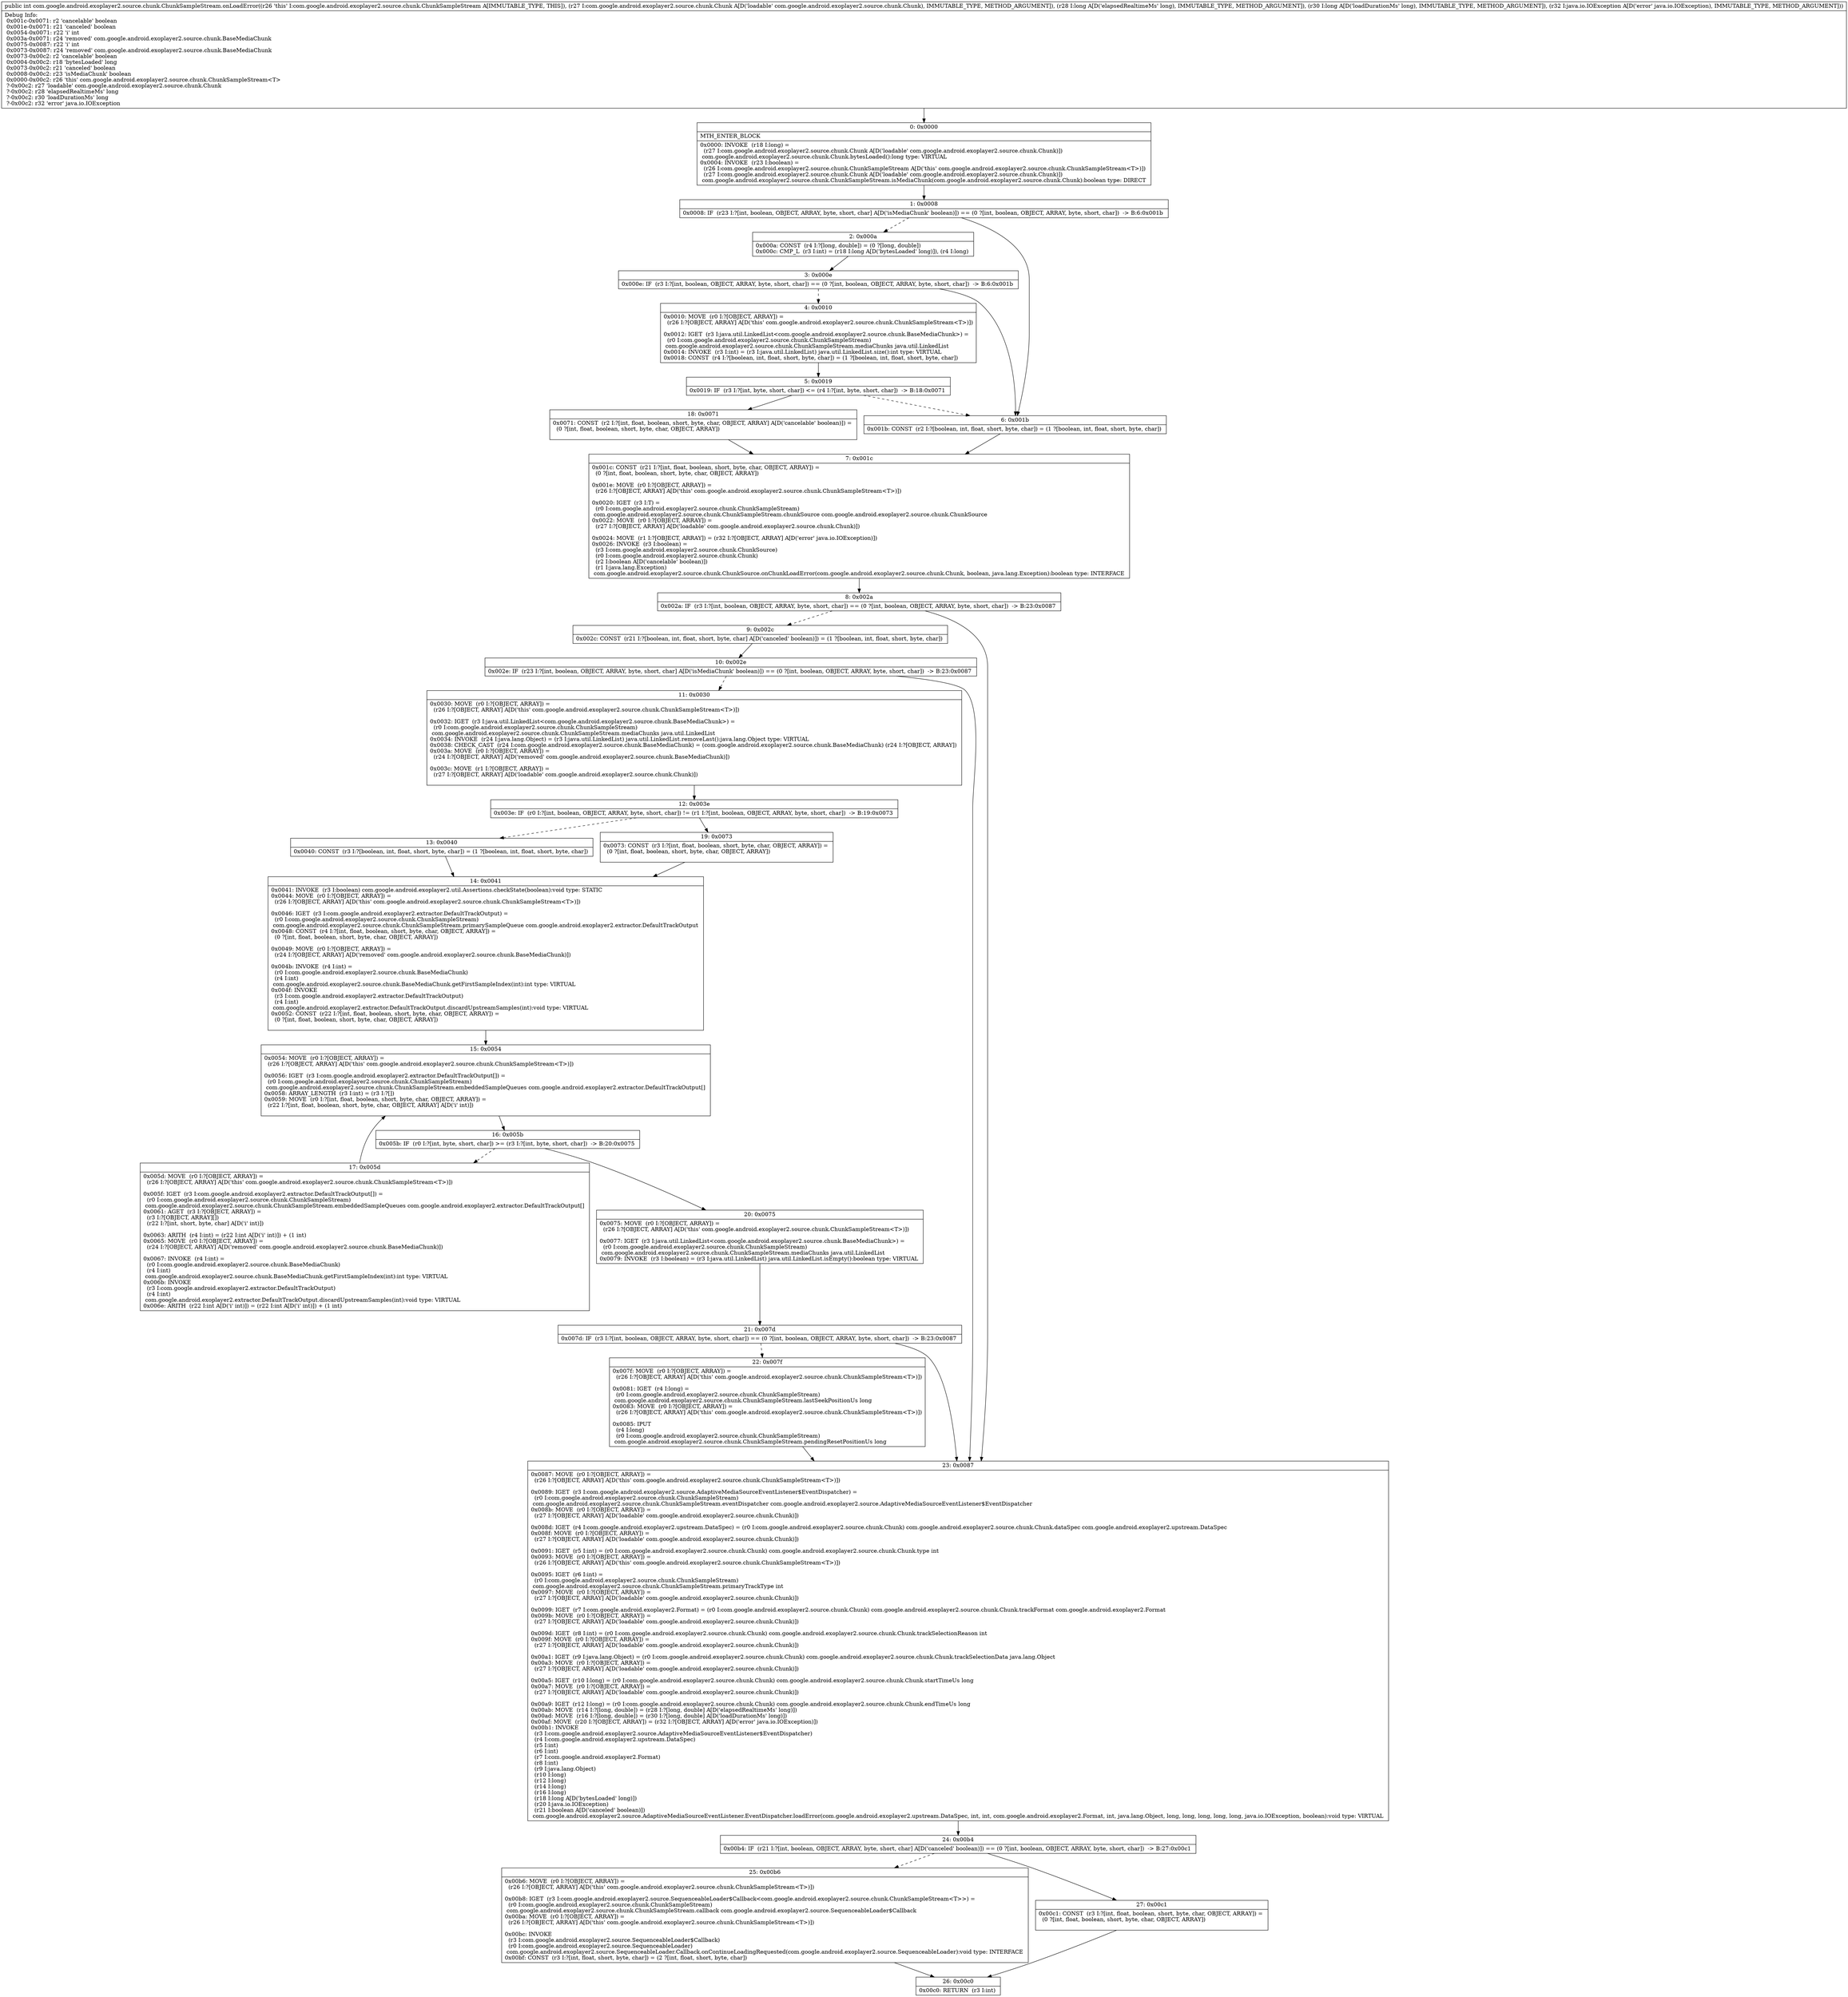 digraph "CFG forcom.google.android.exoplayer2.source.chunk.ChunkSampleStream.onLoadError(Lcom\/google\/android\/exoplayer2\/source\/chunk\/Chunk;JJLjava\/io\/IOException;)I" {
Node_0 [shape=record,label="{0\:\ 0x0000|MTH_ENTER_BLOCK\l|0x0000: INVOKE  (r18 I:long) = \l  (r27 I:com.google.android.exoplayer2.source.chunk.Chunk A[D('loadable' com.google.android.exoplayer2.source.chunk.Chunk)])\l com.google.android.exoplayer2.source.chunk.Chunk.bytesLoaded():long type: VIRTUAL \l0x0004: INVOKE  (r23 I:boolean) = \l  (r26 I:com.google.android.exoplayer2.source.chunk.ChunkSampleStream A[D('this' com.google.android.exoplayer2.source.chunk.ChunkSampleStream\<T\>)])\l  (r27 I:com.google.android.exoplayer2.source.chunk.Chunk A[D('loadable' com.google.android.exoplayer2.source.chunk.Chunk)])\l com.google.android.exoplayer2.source.chunk.ChunkSampleStream.isMediaChunk(com.google.android.exoplayer2.source.chunk.Chunk):boolean type: DIRECT \l}"];
Node_1 [shape=record,label="{1\:\ 0x0008|0x0008: IF  (r23 I:?[int, boolean, OBJECT, ARRAY, byte, short, char] A[D('isMediaChunk' boolean)]) == (0 ?[int, boolean, OBJECT, ARRAY, byte, short, char])  \-\> B:6:0x001b \l}"];
Node_2 [shape=record,label="{2\:\ 0x000a|0x000a: CONST  (r4 I:?[long, double]) = (0 ?[long, double]) \l0x000c: CMP_L  (r3 I:int) = (r18 I:long A[D('bytesLoaded' long)]), (r4 I:long) \l}"];
Node_3 [shape=record,label="{3\:\ 0x000e|0x000e: IF  (r3 I:?[int, boolean, OBJECT, ARRAY, byte, short, char]) == (0 ?[int, boolean, OBJECT, ARRAY, byte, short, char])  \-\> B:6:0x001b \l}"];
Node_4 [shape=record,label="{4\:\ 0x0010|0x0010: MOVE  (r0 I:?[OBJECT, ARRAY]) = \l  (r26 I:?[OBJECT, ARRAY] A[D('this' com.google.android.exoplayer2.source.chunk.ChunkSampleStream\<T\>)])\l \l0x0012: IGET  (r3 I:java.util.LinkedList\<com.google.android.exoplayer2.source.chunk.BaseMediaChunk\>) = \l  (r0 I:com.google.android.exoplayer2.source.chunk.ChunkSampleStream)\l com.google.android.exoplayer2.source.chunk.ChunkSampleStream.mediaChunks java.util.LinkedList \l0x0014: INVOKE  (r3 I:int) = (r3 I:java.util.LinkedList) java.util.LinkedList.size():int type: VIRTUAL \l0x0018: CONST  (r4 I:?[boolean, int, float, short, byte, char]) = (1 ?[boolean, int, float, short, byte, char]) \l}"];
Node_5 [shape=record,label="{5\:\ 0x0019|0x0019: IF  (r3 I:?[int, byte, short, char]) \<= (r4 I:?[int, byte, short, char])  \-\> B:18:0x0071 \l}"];
Node_6 [shape=record,label="{6\:\ 0x001b|0x001b: CONST  (r2 I:?[boolean, int, float, short, byte, char]) = (1 ?[boolean, int, float, short, byte, char]) \l}"];
Node_7 [shape=record,label="{7\:\ 0x001c|0x001c: CONST  (r21 I:?[int, float, boolean, short, byte, char, OBJECT, ARRAY]) = \l  (0 ?[int, float, boolean, short, byte, char, OBJECT, ARRAY])\l \l0x001e: MOVE  (r0 I:?[OBJECT, ARRAY]) = \l  (r26 I:?[OBJECT, ARRAY] A[D('this' com.google.android.exoplayer2.source.chunk.ChunkSampleStream\<T\>)])\l \l0x0020: IGET  (r3 I:T) = \l  (r0 I:com.google.android.exoplayer2.source.chunk.ChunkSampleStream)\l com.google.android.exoplayer2.source.chunk.ChunkSampleStream.chunkSource com.google.android.exoplayer2.source.chunk.ChunkSource \l0x0022: MOVE  (r0 I:?[OBJECT, ARRAY]) = \l  (r27 I:?[OBJECT, ARRAY] A[D('loadable' com.google.android.exoplayer2.source.chunk.Chunk)])\l \l0x0024: MOVE  (r1 I:?[OBJECT, ARRAY]) = (r32 I:?[OBJECT, ARRAY] A[D('error' java.io.IOException)]) \l0x0026: INVOKE  (r3 I:boolean) = \l  (r3 I:com.google.android.exoplayer2.source.chunk.ChunkSource)\l  (r0 I:com.google.android.exoplayer2.source.chunk.Chunk)\l  (r2 I:boolean A[D('cancelable' boolean)])\l  (r1 I:java.lang.Exception)\l com.google.android.exoplayer2.source.chunk.ChunkSource.onChunkLoadError(com.google.android.exoplayer2.source.chunk.Chunk, boolean, java.lang.Exception):boolean type: INTERFACE \l}"];
Node_8 [shape=record,label="{8\:\ 0x002a|0x002a: IF  (r3 I:?[int, boolean, OBJECT, ARRAY, byte, short, char]) == (0 ?[int, boolean, OBJECT, ARRAY, byte, short, char])  \-\> B:23:0x0087 \l}"];
Node_9 [shape=record,label="{9\:\ 0x002c|0x002c: CONST  (r21 I:?[boolean, int, float, short, byte, char] A[D('canceled' boolean)]) = (1 ?[boolean, int, float, short, byte, char]) \l}"];
Node_10 [shape=record,label="{10\:\ 0x002e|0x002e: IF  (r23 I:?[int, boolean, OBJECT, ARRAY, byte, short, char] A[D('isMediaChunk' boolean)]) == (0 ?[int, boolean, OBJECT, ARRAY, byte, short, char])  \-\> B:23:0x0087 \l}"];
Node_11 [shape=record,label="{11\:\ 0x0030|0x0030: MOVE  (r0 I:?[OBJECT, ARRAY]) = \l  (r26 I:?[OBJECT, ARRAY] A[D('this' com.google.android.exoplayer2.source.chunk.ChunkSampleStream\<T\>)])\l \l0x0032: IGET  (r3 I:java.util.LinkedList\<com.google.android.exoplayer2.source.chunk.BaseMediaChunk\>) = \l  (r0 I:com.google.android.exoplayer2.source.chunk.ChunkSampleStream)\l com.google.android.exoplayer2.source.chunk.ChunkSampleStream.mediaChunks java.util.LinkedList \l0x0034: INVOKE  (r24 I:java.lang.Object) = (r3 I:java.util.LinkedList) java.util.LinkedList.removeLast():java.lang.Object type: VIRTUAL \l0x0038: CHECK_CAST  (r24 I:com.google.android.exoplayer2.source.chunk.BaseMediaChunk) = (com.google.android.exoplayer2.source.chunk.BaseMediaChunk) (r24 I:?[OBJECT, ARRAY]) \l0x003a: MOVE  (r0 I:?[OBJECT, ARRAY]) = \l  (r24 I:?[OBJECT, ARRAY] A[D('removed' com.google.android.exoplayer2.source.chunk.BaseMediaChunk)])\l \l0x003c: MOVE  (r1 I:?[OBJECT, ARRAY]) = \l  (r27 I:?[OBJECT, ARRAY] A[D('loadable' com.google.android.exoplayer2.source.chunk.Chunk)])\l \l}"];
Node_12 [shape=record,label="{12\:\ 0x003e|0x003e: IF  (r0 I:?[int, boolean, OBJECT, ARRAY, byte, short, char]) != (r1 I:?[int, boolean, OBJECT, ARRAY, byte, short, char])  \-\> B:19:0x0073 \l}"];
Node_13 [shape=record,label="{13\:\ 0x0040|0x0040: CONST  (r3 I:?[boolean, int, float, short, byte, char]) = (1 ?[boolean, int, float, short, byte, char]) \l}"];
Node_14 [shape=record,label="{14\:\ 0x0041|0x0041: INVOKE  (r3 I:boolean) com.google.android.exoplayer2.util.Assertions.checkState(boolean):void type: STATIC \l0x0044: MOVE  (r0 I:?[OBJECT, ARRAY]) = \l  (r26 I:?[OBJECT, ARRAY] A[D('this' com.google.android.exoplayer2.source.chunk.ChunkSampleStream\<T\>)])\l \l0x0046: IGET  (r3 I:com.google.android.exoplayer2.extractor.DefaultTrackOutput) = \l  (r0 I:com.google.android.exoplayer2.source.chunk.ChunkSampleStream)\l com.google.android.exoplayer2.source.chunk.ChunkSampleStream.primarySampleQueue com.google.android.exoplayer2.extractor.DefaultTrackOutput \l0x0048: CONST  (r4 I:?[int, float, boolean, short, byte, char, OBJECT, ARRAY]) = \l  (0 ?[int, float, boolean, short, byte, char, OBJECT, ARRAY])\l \l0x0049: MOVE  (r0 I:?[OBJECT, ARRAY]) = \l  (r24 I:?[OBJECT, ARRAY] A[D('removed' com.google.android.exoplayer2.source.chunk.BaseMediaChunk)])\l \l0x004b: INVOKE  (r4 I:int) = \l  (r0 I:com.google.android.exoplayer2.source.chunk.BaseMediaChunk)\l  (r4 I:int)\l com.google.android.exoplayer2.source.chunk.BaseMediaChunk.getFirstSampleIndex(int):int type: VIRTUAL \l0x004f: INVOKE  \l  (r3 I:com.google.android.exoplayer2.extractor.DefaultTrackOutput)\l  (r4 I:int)\l com.google.android.exoplayer2.extractor.DefaultTrackOutput.discardUpstreamSamples(int):void type: VIRTUAL \l0x0052: CONST  (r22 I:?[int, float, boolean, short, byte, char, OBJECT, ARRAY]) = \l  (0 ?[int, float, boolean, short, byte, char, OBJECT, ARRAY])\l \l}"];
Node_15 [shape=record,label="{15\:\ 0x0054|0x0054: MOVE  (r0 I:?[OBJECT, ARRAY]) = \l  (r26 I:?[OBJECT, ARRAY] A[D('this' com.google.android.exoplayer2.source.chunk.ChunkSampleStream\<T\>)])\l \l0x0056: IGET  (r3 I:com.google.android.exoplayer2.extractor.DefaultTrackOutput[]) = \l  (r0 I:com.google.android.exoplayer2.source.chunk.ChunkSampleStream)\l com.google.android.exoplayer2.source.chunk.ChunkSampleStream.embeddedSampleQueues com.google.android.exoplayer2.extractor.DefaultTrackOutput[] \l0x0058: ARRAY_LENGTH  (r3 I:int) = (r3 I:?[]) \l0x0059: MOVE  (r0 I:?[int, float, boolean, short, byte, char, OBJECT, ARRAY]) = \l  (r22 I:?[int, float, boolean, short, byte, char, OBJECT, ARRAY] A[D('i' int)])\l \l}"];
Node_16 [shape=record,label="{16\:\ 0x005b|0x005b: IF  (r0 I:?[int, byte, short, char]) \>= (r3 I:?[int, byte, short, char])  \-\> B:20:0x0075 \l}"];
Node_17 [shape=record,label="{17\:\ 0x005d|0x005d: MOVE  (r0 I:?[OBJECT, ARRAY]) = \l  (r26 I:?[OBJECT, ARRAY] A[D('this' com.google.android.exoplayer2.source.chunk.ChunkSampleStream\<T\>)])\l \l0x005f: IGET  (r3 I:com.google.android.exoplayer2.extractor.DefaultTrackOutput[]) = \l  (r0 I:com.google.android.exoplayer2.source.chunk.ChunkSampleStream)\l com.google.android.exoplayer2.source.chunk.ChunkSampleStream.embeddedSampleQueues com.google.android.exoplayer2.extractor.DefaultTrackOutput[] \l0x0061: AGET  (r3 I:?[OBJECT, ARRAY]) = \l  (r3 I:?[OBJECT, ARRAY][])\l  (r22 I:?[int, short, byte, char] A[D('i' int)])\l \l0x0063: ARITH  (r4 I:int) = (r22 I:int A[D('i' int)]) + (1 int) \l0x0065: MOVE  (r0 I:?[OBJECT, ARRAY]) = \l  (r24 I:?[OBJECT, ARRAY] A[D('removed' com.google.android.exoplayer2.source.chunk.BaseMediaChunk)])\l \l0x0067: INVOKE  (r4 I:int) = \l  (r0 I:com.google.android.exoplayer2.source.chunk.BaseMediaChunk)\l  (r4 I:int)\l com.google.android.exoplayer2.source.chunk.BaseMediaChunk.getFirstSampleIndex(int):int type: VIRTUAL \l0x006b: INVOKE  \l  (r3 I:com.google.android.exoplayer2.extractor.DefaultTrackOutput)\l  (r4 I:int)\l com.google.android.exoplayer2.extractor.DefaultTrackOutput.discardUpstreamSamples(int):void type: VIRTUAL \l0x006e: ARITH  (r22 I:int A[D('i' int)]) = (r22 I:int A[D('i' int)]) + (1 int) \l}"];
Node_18 [shape=record,label="{18\:\ 0x0071|0x0071: CONST  (r2 I:?[int, float, boolean, short, byte, char, OBJECT, ARRAY] A[D('cancelable' boolean)]) = \l  (0 ?[int, float, boolean, short, byte, char, OBJECT, ARRAY])\l \l}"];
Node_19 [shape=record,label="{19\:\ 0x0073|0x0073: CONST  (r3 I:?[int, float, boolean, short, byte, char, OBJECT, ARRAY]) = \l  (0 ?[int, float, boolean, short, byte, char, OBJECT, ARRAY])\l \l}"];
Node_20 [shape=record,label="{20\:\ 0x0075|0x0075: MOVE  (r0 I:?[OBJECT, ARRAY]) = \l  (r26 I:?[OBJECT, ARRAY] A[D('this' com.google.android.exoplayer2.source.chunk.ChunkSampleStream\<T\>)])\l \l0x0077: IGET  (r3 I:java.util.LinkedList\<com.google.android.exoplayer2.source.chunk.BaseMediaChunk\>) = \l  (r0 I:com.google.android.exoplayer2.source.chunk.ChunkSampleStream)\l com.google.android.exoplayer2.source.chunk.ChunkSampleStream.mediaChunks java.util.LinkedList \l0x0079: INVOKE  (r3 I:boolean) = (r3 I:java.util.LinkedList) java.util.LinkedList.isEmpty():boolean type: VIRTUAL \l}"];
Node_21 [shape=record,label="{21\:\ 0x007d|0x007d: IF  (r3 I:?[int, boolean, OBJECT, ARRAY, byte, short, char]) == (0 ?[int, boolean, OBJECT, ARRAY, byte, short, char])  \-\> B:23:0x0087 \l}"];
Node_22 [shape=record,label="{22\:\ 0x007f|0x007f: MOVE  (r0 I:?[OBJECT, ARRAY]) = \l  (r26 I:?[OBJECT, ARRAY] A[D('this' com.google.android.exoplayer2.source.chunk.ChunkSampleStream\<T\>)])\l \l0x0081: IGET  (r4 I:long) = \l  (r0 I:com.google.android.exoplayer2.source.chunk.ChunkSampleStream)\l com.google.android.exoplayer2.source.chunk.ChunkSampleStream.lastSeekPositionUs long \l0x0083: MOVE  (r0 I:?[OBJECT, ARRAY]) = \l  (r26 I:?[OBJECT, ARRAY] A[D('this' com.google.android.exoplayer2.source.chunk.ChunkSampleStream\<T\>)])\l \l0x0085: IPUT  \l  (r4 I:long)\l  (r0 I:com.google.android.exoplayer2.source.chunk.ChunkSampleStream)\l com.google.android.exoplayer2.source.chunk.ChunkSampleStream.pendingResetPositionUs long \l}"];
Node_23 [shape=record,label="{23\:\ 0x0087|0x0087: MOVE  (r0 I:?[OBJECT, ARRAY]) = \l  (r26 I:?[OBJECT, ARRAY] A[D('this' com.google.android.exoplayer2.source.chunk.ChunkSampleStream\<T\>)])\l \l0x0089: IGET  (r3 I:com.google.android.exoplayer2.source.AdaptiveMediaSourceEventListener$EventDispatcher) = \l  (r0 I:com.google.android.exoplayer2.source.chunk.ChunkSampleStream)\l com.google.android.exoplayer2.source.chunk.ChunkSampleStream.eventDispatcher com.google.android.exoplayer2.source.AdaptiveMediaSourceEventListener$EventDispatcher \l0x008b: MOVE  (r0 I:?[OBJECT, ARRAY]) = \l  (r27 I:?[OBJECT, ARRAY] A[D('loadable' com.google.android.exoplayer2.source.chunk.Chunk)])\l \l0x008d: IGET  (r4 I:com.google.android.exoplayer2.upstream.DataSpec) = (r0 I:com.google.android.exoplayer2.source.chunk.Chunk) com.google.android.exoplayer2.source.chunk.Chunk.dataSpec com.google.android.exoplayer2.upstream.DataSpec \l0x008f: MOVE  (r0 I:?[OBJECT, ARRAY]) = \l  (r27 I:?[OBJECT, ARRAY] A[D('loadable' com.google.android.exoplayer2.source.chunk.Chunk)])\l \l0x0091: IGET  (r5 I:int) = (r0 I:com.google.android.exoplayer2.source.chunk.Chunk) com.google.android.exoplayer2.source.chunk.Chunk.type int \l0x0093: MOVE  (r0 I:?[OBJECT, ARRAY]) = \l  (r26 I:?[OBJECT, ARRAY] A[D('this' com.google.android.exoplayer2.source.chunk.ChunkSampleStream\<T\>)])\l \l0x0095: IGET  (r6 I:int) = \l  (r0 I:com.google.android.exoplayer2.source.chunk.ChunkSampleStream)\l com.google.android.exoplayer2.source.chunk.ChunkSampleStream.primaryTrackType int \l0x0097: MOVE  (r0 I:?[OBJECT, ARRAY]) = \l  (r27 I:?[OBJECT, ARRAY] A[D('loadable' com.google.android.exoplayer2.source.chunk.Chunk)])\l \l0x0099: IGET  (r7 I:com.google.android.exoplayer2.Format) = (r0 I:com.google.android.exoplayer2.source.chunk.Chunk) com.google.android.exoplayer2.source.chunk.Chunk.trackFormat com.google.android.exoplayer2.Format \l0x009b: MOVE  (r0 I:?[OBJECT, ARRAY]) = \l  (r27 I:?[OBJECT, ARRAY] A[D('loadable' com.google.android.exoplayer2.source.chunk.Chunk)])\l \l0x009d: IGET  (r8 I:int) = (r0 I:com.google.android.exoplayer2.source.chunk.Chunk) com.google.android.exoplayer2.source.chunk.Chunk.trackSelectionReason int \l0x009f: MOVE  (r0 I:?[OBJECT, ARRAY]) = \l  (r27 I:?[OBJECT, ARRAY] A[D('loadable' com.google.android.exoplayer2.source.chunk.Chunk)])\l \l0x00a1: IGET  (r9 I:java.lang.Object) = (r0 I:com.google.android.exoplayer2.source.chunk.Chunk) com.google.android.exoplayer2.source.chunk.Chunk.trackSelectionData java.lang.Object \l0x00a3: MOVE  (r0 I:?[OBJECT, ARRAY]) = \l  (r27 I:?[OBJECT, ARRAY] A[D('loadable' com.google.android.exoplayer2.source.chunk.Chunk)])\l \l0x00a5: IGET  (r10 I:long) = (r0 I:com.google.android.exoplayer2.source.chunk.Chunk) com.google.android.exoplayer2.source.chunk.Chunk.startTimeUs long \l0x00a7: MOVE  (r0 I:?[OBJECT, ARRAY]) = \l  (r27 I:?[OBJECT, ARRAY] A[D('loadable' com.google.android.exoplayer2.source.chunk.Chunk)])\l \l0x00a9: IGET  (r12 I:long) = (r0 I:com.google.android.exoplayer2.source.chunk.Chunk) com.google.android.exoplayer2.source.chunk.Chunk.endTimeUs long \l0x00ab: MOVE  (r14 I:?[long, double]) = (r28 I:?[long, double] A[D('elapsedRealtimeMs' long)]) \l0x00ad: MOVE  (r16 I:?[long, double]) = (r30 I:?[long, double] A[D('loadDurationMs' long)]) \l0x00af: MOVE  (r20 I:?[OBJECT, ARRAY]) = (r32 I:?[OBJECT, ARRAY] A[D('error' java.io.IOException)]) \l0x00b1: INVOKE  \l  (r3 I:com.google.android.exoplayer2.source.AdaptiveMediaSourceEventListener$EventDispatcher)\l  (r4 I:com.google.android.exoplayer2.upstream.DataSpec)\l  (r5 I:int)\l  (r6 I:int)\l  (r7 I:com.google.android.exoplayer2.Format)\l  (r8 I:int)\l  (r9 I:java.lang.Object)\l  (r10 I:long)\l  (r12 I:long)\l  (r14 I:long)\l  (r16 I:long)\l  (r18 I:long A[D('bytesLoaded' long)])\l  (r20 I:java.io.IOException)\l  (r21 I:boolean A[D('canceled' boolean)])\l com.google.android.exoplayer2.source.AdaptiveMediaSourceEventListener.EventDispatcher.loadError(com.google.android.exoplayer2.upstream.DataSpec, int, int, com.google.android.exoplayer2.Format, int, java.lang.Object, long, long, long, long, long, java.io.IOException, boolean):void type: VIRTUAL \l}"];
Node_24 [shape=record,label="{24\:\ 0x00b4|0x00b4: IF  (r21 I:?[int, boolean, OBJECT, ARRAY, byte, short, char] A[D('canceled' boolean)]) == (0 ?[int, boolean, OBJECT, ARRAY, byte, short, char])  \-\> B:27:0x00c1 \l}"];
Node_25 [shape=record,label="{25\:\ 0x00b6|0x00b6: MOVE  (r0 I:?[OBJECT, ARRAY]) = \l  (r26 I:?[OBJECT, ARRAY] A[D('this' com.google.android.exoplayer2.source.chunk.ChunkSampleStream\<T\>)])\l \l0x00b8: IGET  (r3 I:com.google.android.exoplayer2.source.SequenceableLoader$Callback\<com.google.android.exoplayer2.source.chunk.ChunkSampleStream\<T\>\>) = \l  (r0 I:com.google.android.exoplayer2.source.chunk.ChunkSampleStream)\l com.google.android.exoplayer2.source.chunk.ChunkSampleStream.callback com.google.android.exoplayer2.source.SequenceableLoader$Callback \l0x00ba: MOVE  (r0 I:?[OBJECT, ARRAY]) = \l  (r26 I:?[OBJECT, ARRAY] A[D('this' com.google.android.exoplayer2.source.chunk.ChunkSampleStream\<T\>)])\l \l0x00bc: INVOKE  \l  (r3 I:com.google.android.exoplayer2.source.SequenceableLoader$Callback)\l  (r0 I:com.google.android.exoplayer2.source.SequenceableLoader)\l com.google.android.exoplayer2.source.SequenceableLoader.Callback.onContinueLoadingRequested(com.google.android.exoplayer2.source.SequenceableLoader):void type: INTERFACE \l0x00bf: CONST  (r3 I:?[int, float, short, byte, char]) = (2 ?[int, float, short, byte, char]) \l}"];
Node_26 [shape=record,label="{26\:\ 0x00c0|0x00c0: RETURN  (r3 I:int) \l}"];
Node_27 [shape=record,label="{27\:\ 0x00c1|0x00c1: CONST  (r3 I:?[int, float, boolean, short, byte, char, OBJECT, ARRAY]) = \l  (0 ?[int, float, boolean, short, byte, char, OBJECT, ARRAY])\l \l}"];
MethodNode[shape=record,label="{public int com.google.android.exoplayer2.source.chunk.ChunkSampleStream.onLoadError((r26 'this' I:com.google.android.exoplayer2.source.chunk.ChunkSampleStream A[IMMUTABLE_TYPE, THIS]), (r27 I:com.google.android.exoplayer2.source.chunk.Chunk A[D('loadable' com.google.android.exoplayer2.source.chunk.Chunk), IMMUTABLE_TYPE, METHOD_ARGUMENT]), (r28 I:long A[D('elapsedRealtimeMs' long), IMMUTABLE_TYPE, METHOD_ARGUMENT]), (r30 I:long A[D('loadDurationMs' long), IMMUTABLE_TYPE, METHOD_ARGUMENT]), (r32 I:java.io.IOException A[D('error' java.io.IOException), IMMUTABLE_TYPE, METHOD_ARGUMENT]))  | Debug Info:\l  0x001c\-0x0071: r2 'cancelable' boolean\l  0x001e\-0x0071: r21 'canceled' boolean\l  0x0054\-0x0071: r22 'i' int\l  0x003a\-0x0071: r24 'removed' com.google.android.exoplayer2.source.chunk.BaseMediaChunk\l  0x0075\-0x0087: r22 'i' int\l  0x0073\-0x0087: r24 'removed' com.google.android.exoplayer2.source.chunk.BaseMediaChunk\l  0x0073\-0x00c2: r2 'cancelable' boolean\l  0x0004\-0x00c2: r18 'bytesLoaded' long\l  0x0073\-0x00c2: r21 'canceled' boolean\l  0x0008\-0x00c2: r23 'isMediaChunk' boolean\l  0x0000\-0x00c2: r26 'this' com.google.android.exoplayer2.source.chunk.ChunkSampleStream\<T\>\l  ?\-0x00c2: r27 'loadable' com.google.android.exoplayer2.source.chunk.Chunk\l  ?\-0x00c2: r28 'elapsedRealtimeMs' long\l  ?\-0x00c2: r30 'loadDurationMs' long\l  ?\-0x00c2: r32 'error' java.io.IOException\l}"];
MethodNode -> Node_0;
Node_0 -> Node_1;
Node_1 -> Node_2[style=dashed];
Node_1 -> Node_6;
Node_2 -> Node_3;
Node_3 -> Node_4[style=dashed];
Node_3 -> Node_6;
Node_4 -> Node_5;
Node_5 -> Node_6[style=dashed];
Node_5 -> Node_18;
Node_6 -> Node_7;
Node_7 -> Node_8;
Node_8 -> Node_9[style=dashed];
Node_8 -> Node_23;
Node_9 -> Node_10;
Node_10 -> Node_11[style=dashed];
Node_10 -> Node_23;
Node_11 -> Node_12;
Node_12 -> Node_13[style=dashed];
Node_12 -> Node_19;
Node_13 -> Node_14;
Node_14 -> Node_15;
Node_15 -> Node_16;
Node_16 -> Node_17[style=dashed];
Node_16 -> Node_20;
Node_17 -> Node_15;
Node_18 -> Node_7;
Node_19 -> Node_14;
Node_20 -> Node_21;
Node_21 -> Node_22[style=dashed];
Node_21 -> Node_23;
Node_22 -> Node_23;
Node_23 -> Node_24;
Node_24 -> Node_25[style=dashed];
Node_24 -> Node_27;
Node_25 -> Node_26;
Node_27 -> Node_26;
}

